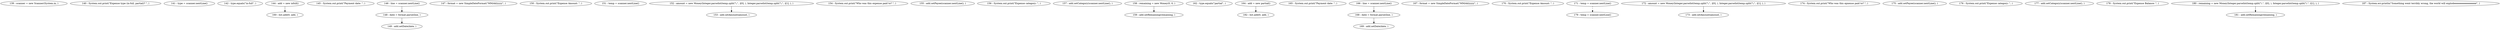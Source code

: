 digraph G {
"139 : scanner = new Scanner(System.in, )"
"140 : System.out.print(\"Expense type (in-full, partial)? \", )"
"141 : type = scanner.nextLine()"
"142 : type.equals(\"in-full\", )"
"144 : add = new infull()"
"144 : add = new infull()" -> "160 : list.add(0, add, )"
"145 : System.out.print(\"Payment date: \", )"
"146 : line = scanner.nextLine()"
"146 : line = scanner.nextLine()" -> "148 : date = format.parse(line, )"
"147 : format = new SimpleDateFormat(\"MM/dd/yyyy\", )"
"148 : date = format.parse(line, )"
"148 : date = format.parse(line, )" -> "149 : add.setDate(date, )"
"149 : add.setDate(date, )"
"150 : System.out.print(\"Expense Amount: \", )"
"151 : temp = scanner.nextLine()"
"152 : amount = new Money(Integer.parseInt(temp.split(\"\\.\", )[0], ), Integer.parseInt(temp.split(\"\\.\", )[1], ), )"
"152 : amount = new Money(Integer.parseInt(temp.split(\"\\.\", )[0], ), Integer.parseInt(temp.split(\"\\.\", )[1], ), )" -> "153 : add.setAmount(amount, )"
"153 : add.setAmount(amount, )"
"154 : System.out.print(\"Who was this expense paid to? \", )"
"155 : add.setPayee(scanner.nextLine(), )"
"156 : System.out.print(\"Expense category: \", )"
"157 : add.setCategory(scanner.nextLine(), )"
"158 : remaining = new Money(0, 0, )"
"158 : remaining = new Money(0, 0, )" -> "159 : add.setRemaining(remaining, )"
"159 : add.setRemaining(remaining, )"
"160 : list.add(0, add, )"
"162 : type.equals(\"partial\", )"
"164 : add = new partial()"
"164 : add = new partial()" -> "182 : list.add(0, add, )"
"165 : System.out.print(\"Payment date: \", )"
"166 : line = scanner.nextLine()"
"166 : line = scanner.nextLine()" -> "168 : date = format.parse(line, )"
"167 : format = new SimpleDateFormat(\"MM/dd/yyyy\", )"
"168 : date = format.parse(line, )"
"168 : date = format.parse(line, )" -> "169 : add.setDate(date, )"
"169 : add.setDate(date, )"
"170 : System.out.print(\"Expense Amount: \", )"
"171 : temp = scanner.nextLine()"
"171 : temp = scanner.nextLine()" -> "179 : temp = scanner.nextLine()" [style=dashed]
"172 : amount = new Money(Integer.parseInt(temp.split(\"\\.\", )[0], ), Integer.parseInt(temp.split(\"\\.\", )[1], ), )"
"172 : amount = new Money(Integer.parseInt(temp.split(\"\\.\", )[0], ), Integer.parseInt(temp.split(\"\\.\", )[1], ), )" -> "173 : add.setAmount(amount, )"
"173 : add.setAmount(amount, )"
"174 : System.out.print(\"Who was this epxense paid to? \", )"
"175 : add.setPayee(scanner.nextLine(), )"
"176 : System.out.print(\"Expense category: \", )"
"177 : add.setCategory(scanner.nextLine(), )"
"178 : System.out.print(\"Expense Balance: \", )"
"179 : temp = scanner.nextLine()"
"180 : remaining = new Money(Integer.parseInt(temp.split(\"\\.\", )[0], ), Integer.parseInt(temp.split(\"\\.\", )[1], ), )"
"180 : remaining = new Money(Integer.parseInt(temp.split(\"\\.\", )[0], ), Integer.parseInt(temp.split(\"\\.\", )[1], ), )" -> "181 : add.setRemaining(remaining, )"
"181 : add.setRemaining(remaining, )"
"182 : list.add(0, add, )"
"187 : System.err.println(\"Something went terribly wrong, the world will explodeeeeeeeeeeeeeeeee\", )"
}